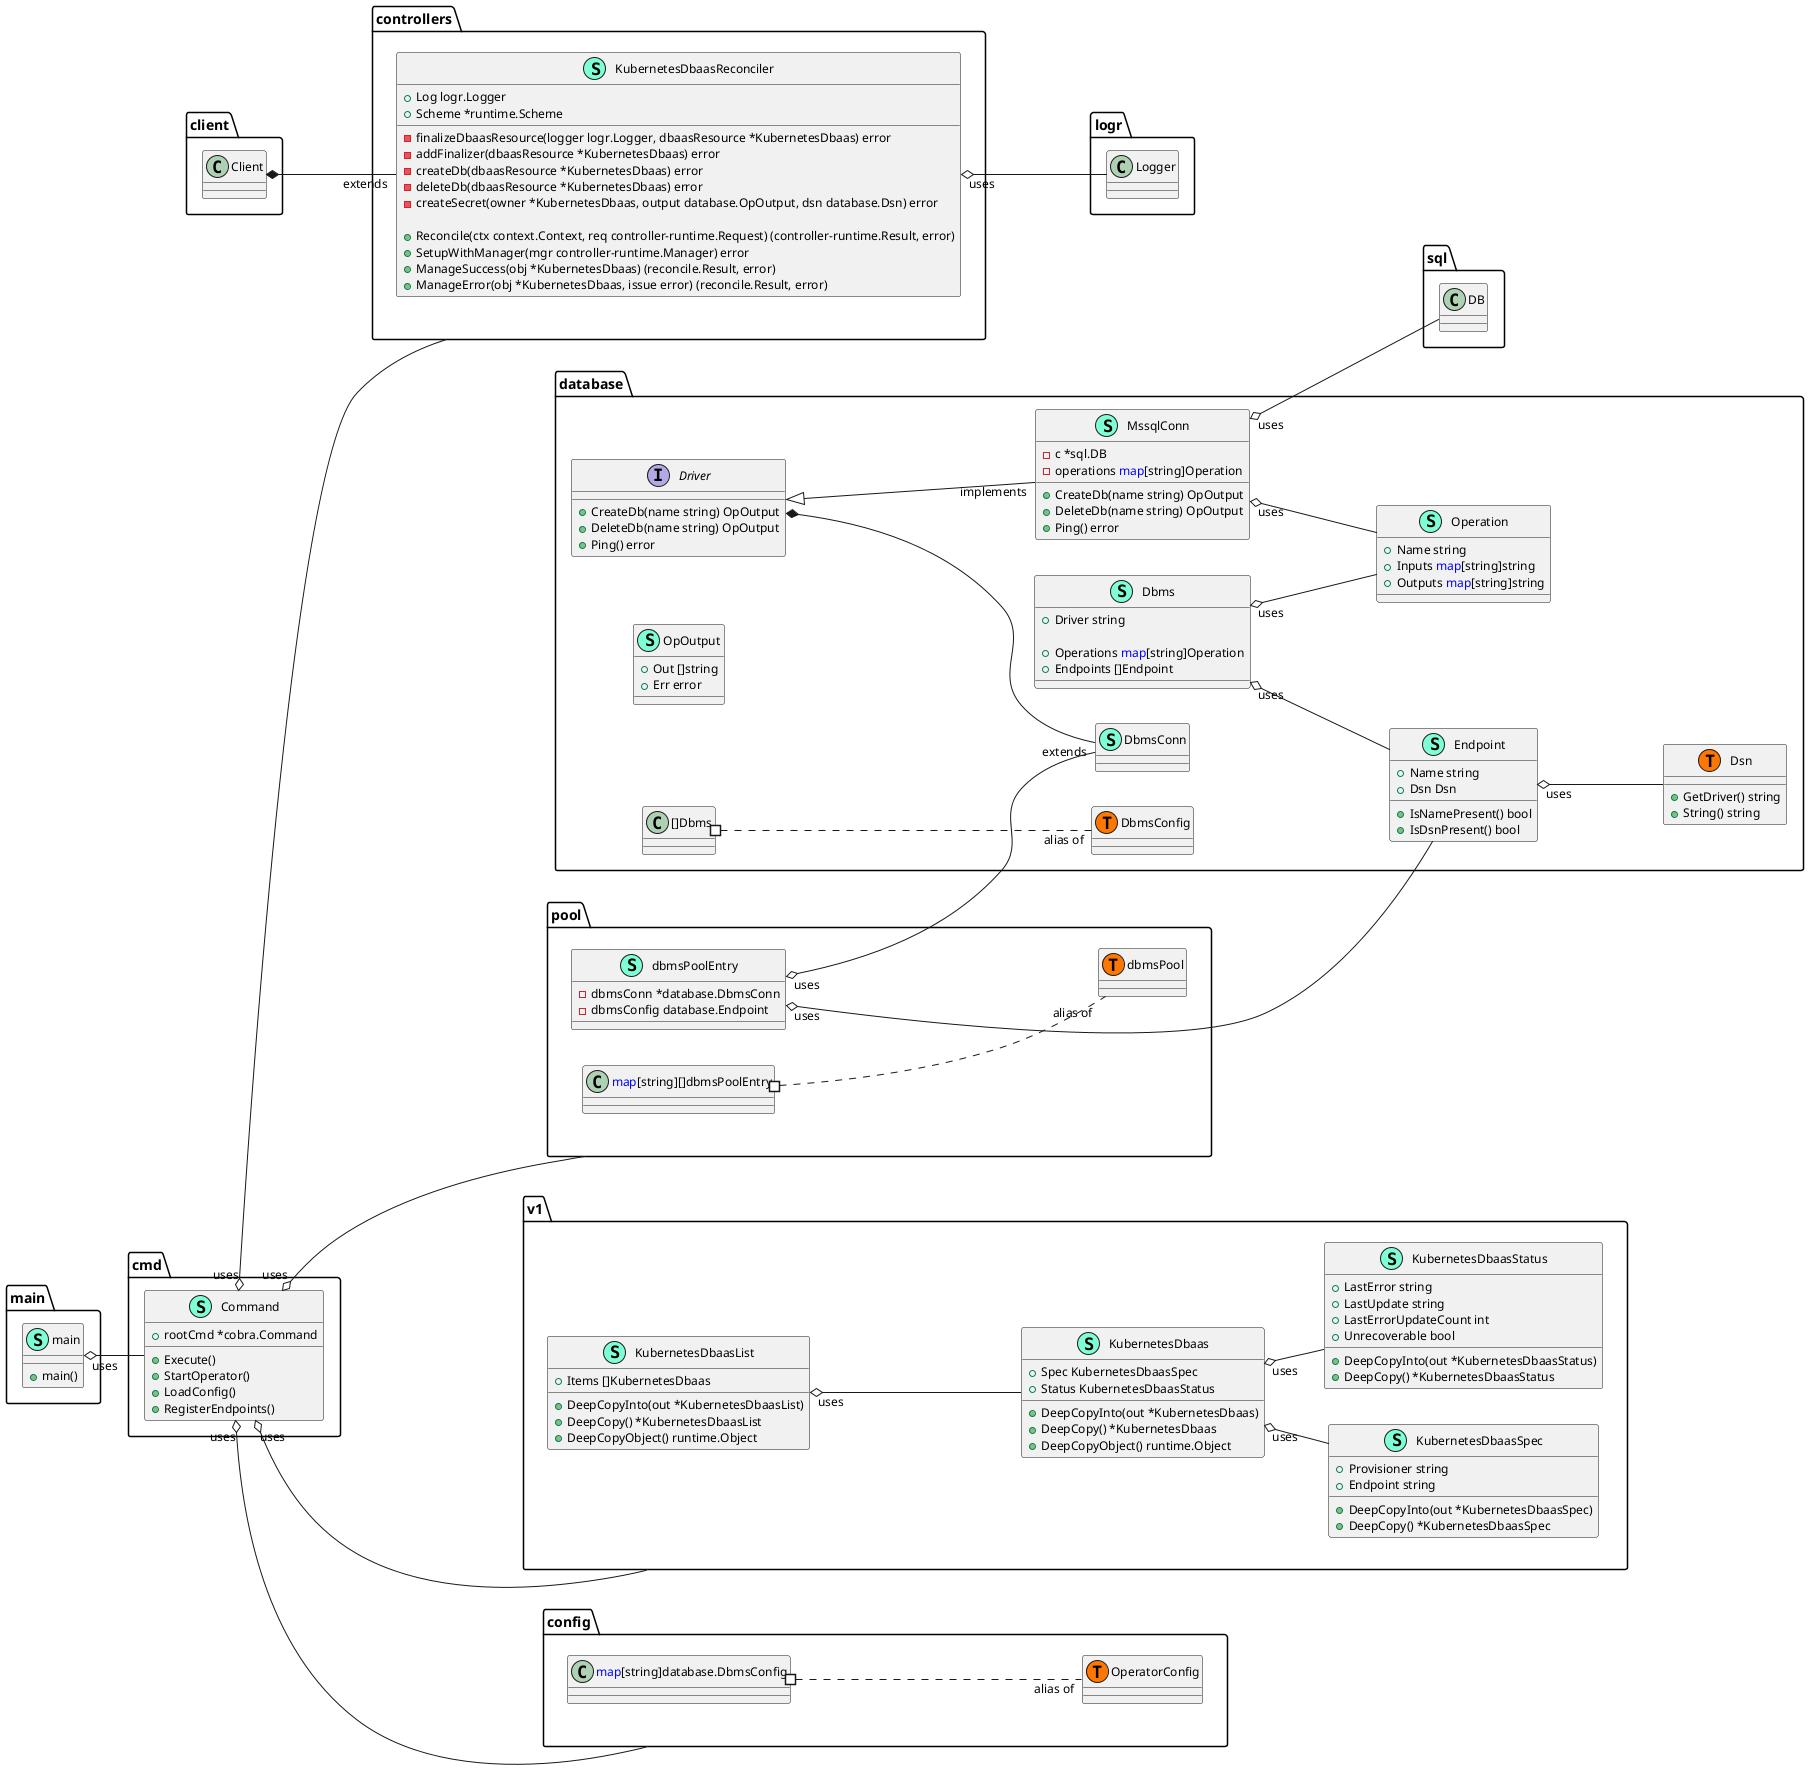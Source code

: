 @startuml
skinparam linetype ortho
left to right direction
skinparam classArrowFontSize 12
skinparam classAttributeFontSize  12
skinparam linetype linear

namespace config {
    class config.OperatorConfig << (T, #FF7700) >>  {
    }
    class "<font color=blue>map</font>[string]database.DbmsConfig" as fontcolorbluemapfontstringdatabaseDbmsConfig {
        'This class was created so that we can correctly have an alias pointing to this name. Since it contains dots that can break namespaces
    }
}



namespace controllers {
    class KubernetesDbaasReconciler << (S,Aquamarine) >> {
        + Log logr.Logger
        + Scheme *runtime.Scheme

        - finalizeDbaasResource(logger logr.Logger, dbaasResource *KubernetesDbaas) error
        - addFinalizer(dbaasResource *KubernetesDbaas) error
        - createDb(dbaasResource *KubernetesDbaas) error
        - deleteDb(dbaasResource *KubernetesDbaas) error
        - createSecret(owner *KubernetesDbaas, output database.OpOutput, dsn database.Dsn) error

        + Reconcile(ctx context.Context, req controller-runtime.Request) (controller-runtime.Result, error)
        + SetupWithManager(mgr controller-runtime.Manager) error
        + ManageSuccess(obj *KubernetesDbaas) (reconcile.Result, error)
        + ManageError(obj *KubernetesDbaas, issue error) (reconcile.Result, error)

    }
}
"client.Client" *-- "extends""controllers.KubernetesDbaasReconciler"


"controllers.KubernetesDbaasReconciler""uses" o-- "logr.Logger"

namespace database {
    class Dbms << (S,Aquamarine) >> {
        + Driver string

        + Operations <font color=blue>map</font>[string]Operation
        + Endpoints []Endpoint

    }
    class DbmsConn << (S,Aquamarine) >> {
    }
    interface Driver  {
        + CreateDb(name string) OpOutput
        + DeleteDb(name string) OpOutput
        + Ping() error

    }
    class Dsn << (S,Aquamarine) >> {
        + GetDriver() string
        + String() string

    }
    class Endpoint << (S,Aquamarine) >> {
        + Name string
        + Dsn Dsn

        + IsNamePresent() bool
        + IsDsnPresent() bool

    }
    class MssqlConn << (S,Aquamarine) >> {
        - c *sql.DB
        - operations <font color=blue>map</font>[string]Operation

        + CreateDb(name string) OpOutput
        + DeleteDb(name string) OpOutput
        + Ping() error

    }
    class OpOutput << (S,Aquamarine) >> {
        + Out []string
        + Err error

    }
    class Operation << (S,Aquamarine) >> {
        + Name string
        + Inputs <font color=blue>map</font>[string]string
        + Outputs <font color=blue>map</font>[string]string

    }
    class database.DbmsConfig << (T, #FF7700) >>  {
    }
    class database.Dsn << (T, #FF7700) >>  {
    }
}
"database.Driver" *-- "extends""database.DbmsConn"

"database.Driver" <|-- "implements""database.MssqlConn"


"database.Dbms""uses" o-- "database.Endpoint"
"database.Dbms""uses" o-- "database.Operation"
"database.Endpoint""uses" o-- "database.Dsn"
"database.MssqlConn""uses" o-- "database.Operation"
"database.MssqlConn""uses" o-- "sql.DB"

namespace pool {
    class dbmsPoolEntry << (S,Aquamarine) >> {
        - dbmsConn *database.DbmsConn
        - dbmsConfig database.Endpoint

    }
    class pool.dbmsPool << (T, #FF7700) >>  {
    }
}


"pool.dbmsPoolEntry""uses" o-- "database.DbmsConn"
"pool.dbmsPoolEntry""uses" o-- "database.Endpoint"

namespace v1 {
    class KubernetesDbaas << (S,Aquamarine) >> {
        + Spec KubernetesDbaasSpec
        + Status KubernetesDbaasStatus

        + DeepCopyInto(out *KubernetesDbaas) 
        + DeepCopy() *KubernetesDbaas
        + DeepCopyObject() runtime.Object

    }
    class KubernetesDbaasList << (S,Aquamarine) >> {
        + Items []KubernetesDbaas

        + DeepCopyInto(out *KubernetesDbaasList) 
        + DeepCopy() *KubernetesDbaasList
        + DeepCopyObject() runtime.Object

    }
    class KubernetesDbaasSpec << (S,Aquamarine) >> {
        + Provisioner string
        + Endpoint string

        + DeepCopyInto(out *KubernetesDbaasSpec) 
        + DeepCopy() *KubernetesDbaasSpec

    }
    class KubernetesDbaasStatus << (S,Aquamarine) >> {
        + LastError string
        + LastUpdate string
        + LastErrorUpdateCount int
        + Unrecoverable bool

        + DeepCopyInto(out *KubernetesDbaasStatus) 
        + DeepCopy() *KubernetesDbaasStatus

    }
}

namespace cmd {
    class Command << (S,Aquamarine) >> {
        + rootCmd *cobra.Command

        + Execute()
        + StartOperator()
        + LoadConfig()
        + RegisterEndpoints()
    }
}

namespace main {
    class main << (S,Aquamarine) >> {
        + main()
    }
}

"main.main""uses" o-- "cmd.Command"
"cmd.Command""uses" o-- "config"
"cmd.Command""uses" o-- "pool"
"cmd.Command""uses" o-- "controllers"
"cmd.Command""uses" o-- "v1"

"v1.KubernetesDbaas""uses" o-- "v1.KubernetesDbaasSpec"
"v1.KubernetesDbaas""uses" o-- "v1.KubernetesDbaasStatus"
"v1.KubernetesDbaasList""uses" o-- "v1.KubernetesDbaas"

"config.fontcolorbluemapfontstringdatabaseDbmsConfig" #.. "alias of""config.OperatorConfig"
"database.[]Dbms" #.. "alias of""database.DbmsConfig"
"pool.<font color=blue>map</font>[string][]dbmsPoolEntry" #.. "alias of""pool.dbmsPool"
@enduml
